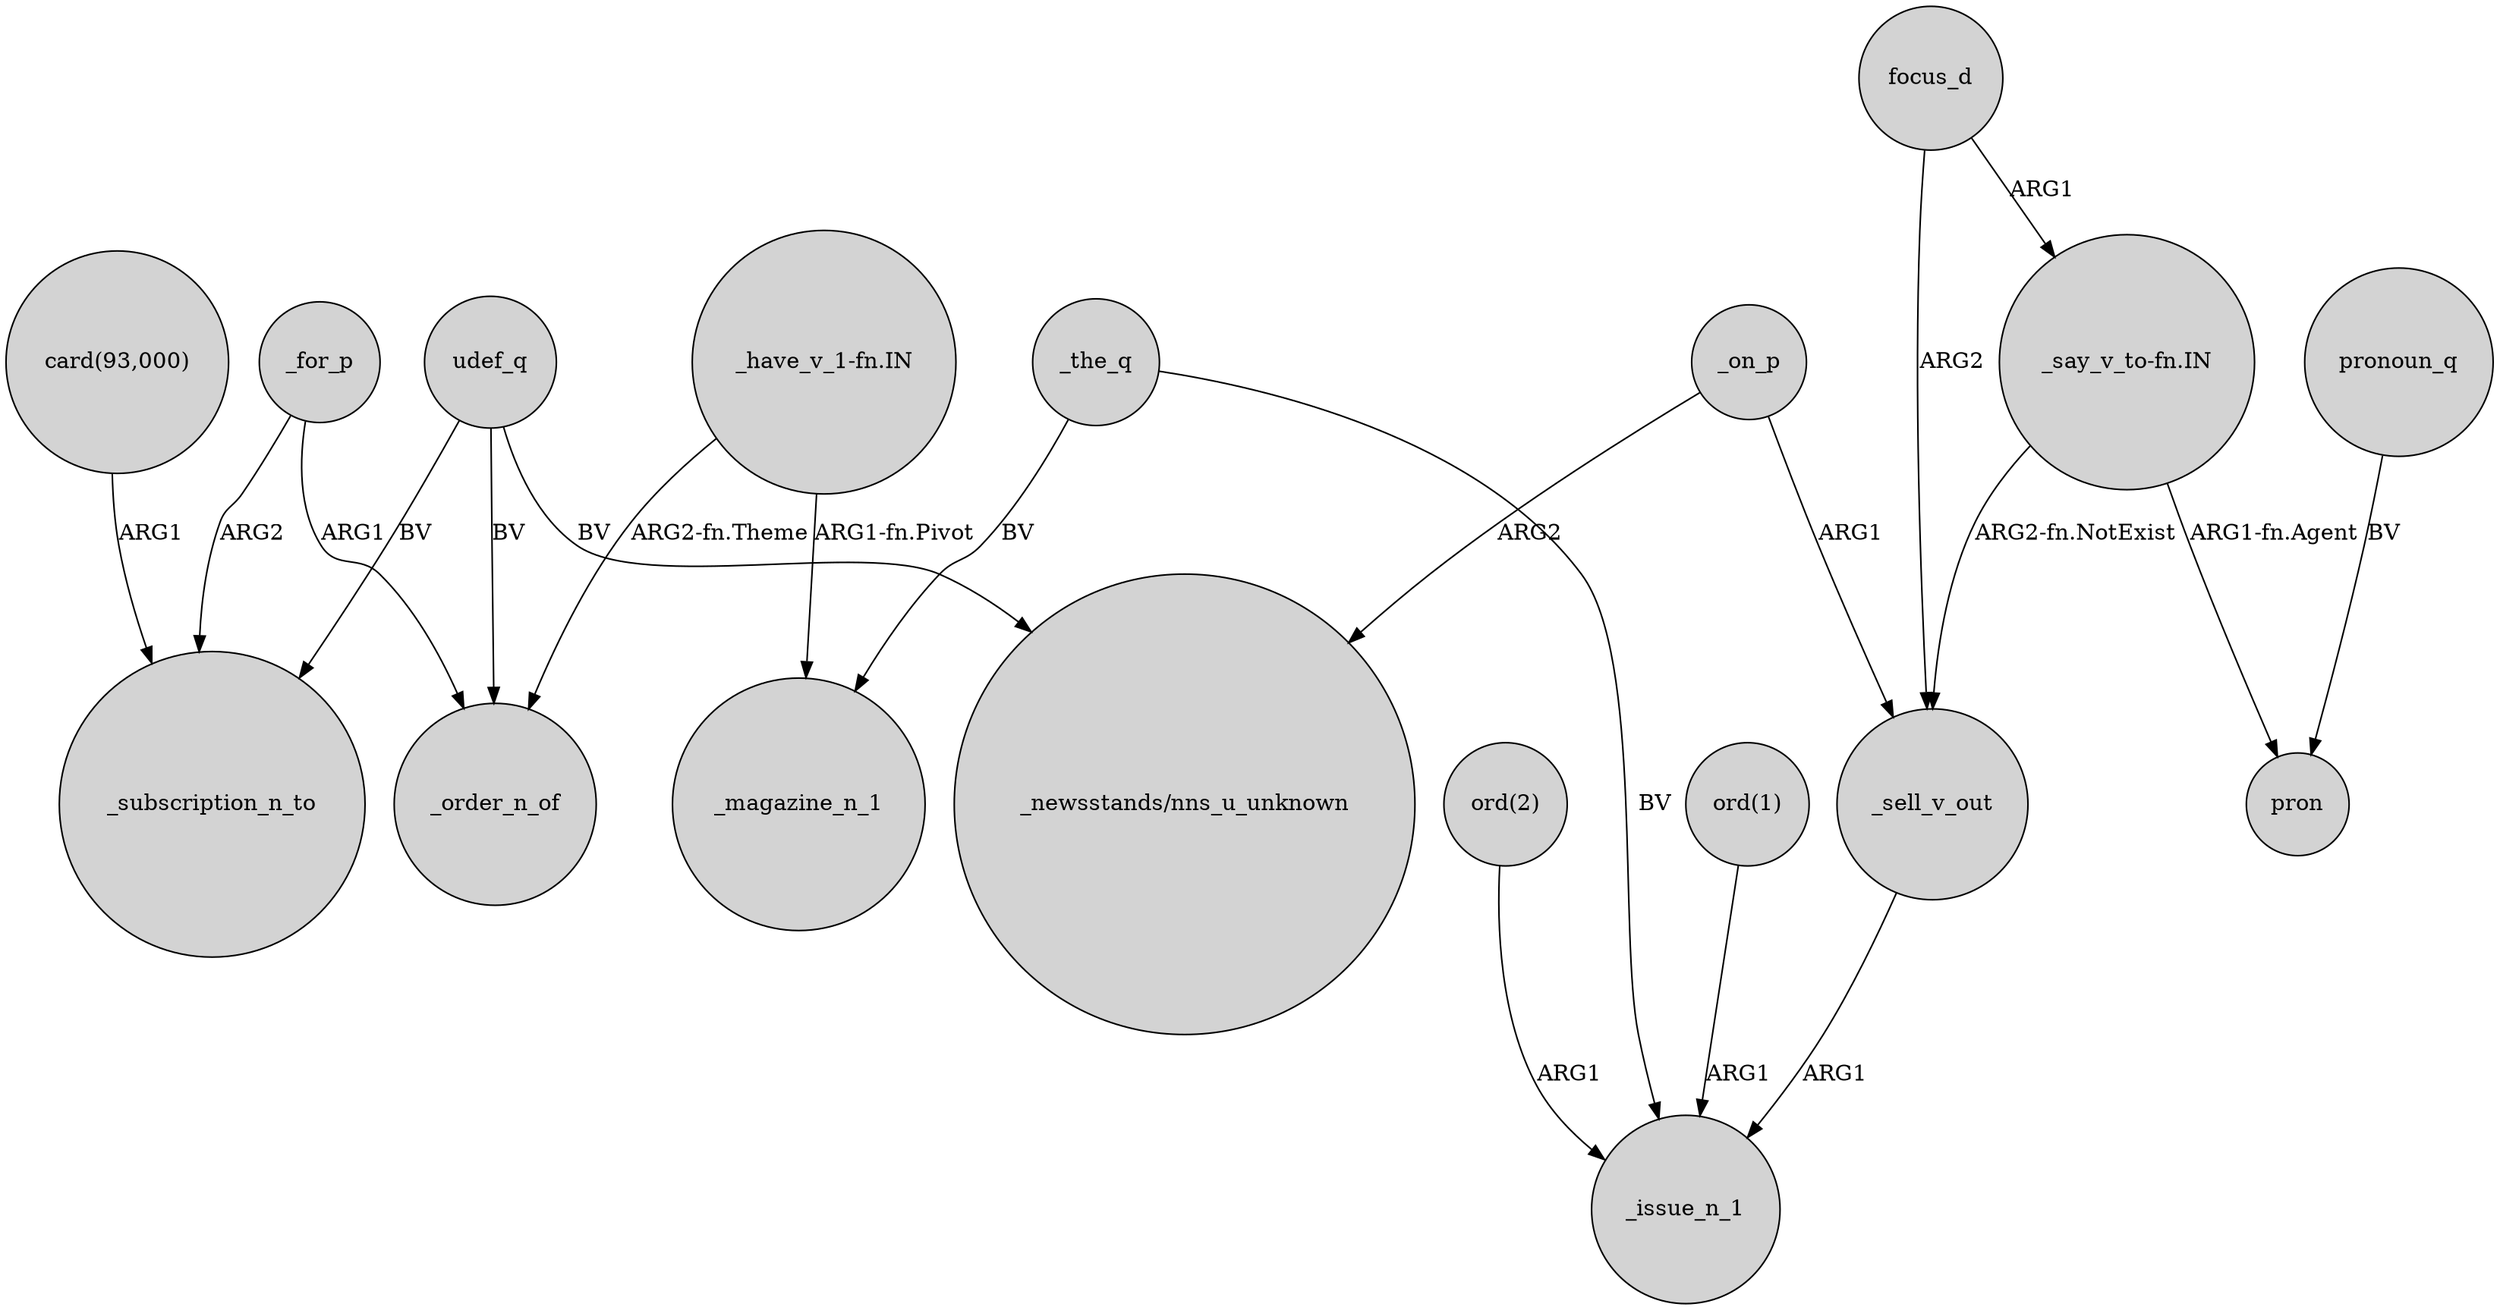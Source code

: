 digraph {
	node [shape=circle style=filled]
	udef_q -> _order_n_of [label=BV]
	_for_p -> _order_n_of [label=ARG1]
	_the_q -> _magazine_n_1 [label=BV]
	"ord(2)" -> _issue_n_1 [label=ARG1]
	"_say_v_to-fn.IN" -> _sell_v_out [label="ARG2-fn.NotExist"]
	_the_q -> _issue_n_1 [label=BV]
	focus_d -> "_say_v_to-fn.IN" [label=ARG1]
	_on_p -> "_newsstands/nns_u_unknown" [label=ARG2]
	pronoun_q -> pron [label=BV]
	_sell_v_out -> _issue_n_1 [label=ARG1]
	focus_d -> _sell_v_out [label=ARG2]
	"ord(1)" -> _issue_n_1 [label=ARG1]
	_for_p -> _subscription_n_to [label=ARG2]
	udef_q -> _subscription_n_to [label=BV]
	"_say_v_to-fn.IN" -> pron [label="ARG1-fn.Agent"]
	_on_p -> _sell_v_out [label=ARG1]
	"card(93,000)" -> _subscription_n_to [label=ARG1]
	"_have_v_1-fn.IN" -> _order_n_of [label="ARG2-fn.Theme"]
	"_have_v_1-fn.IN" -> _magazine_n_1 [label="ARG1-fn.Pivot"]
	udef_q -> "_newsstands/nns_u_unknown" [label=BV]
}
